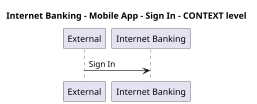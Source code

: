 @startuml
skinparam dpi 60

title Internet Banking - Mobile App - Sign In - CONTEXT level

participant "External" as C4InterFlow.SoftwareSystems.ExternalSystem
participant "Internet Banking" as BigBankPlc.SoftwareSystems.InternetBanking

C4InterFlow.SoftwareSystems.ExternalSystem -> BigBankPlc.SoftwareSystems.InternetBanking : Sign In


@enduml
